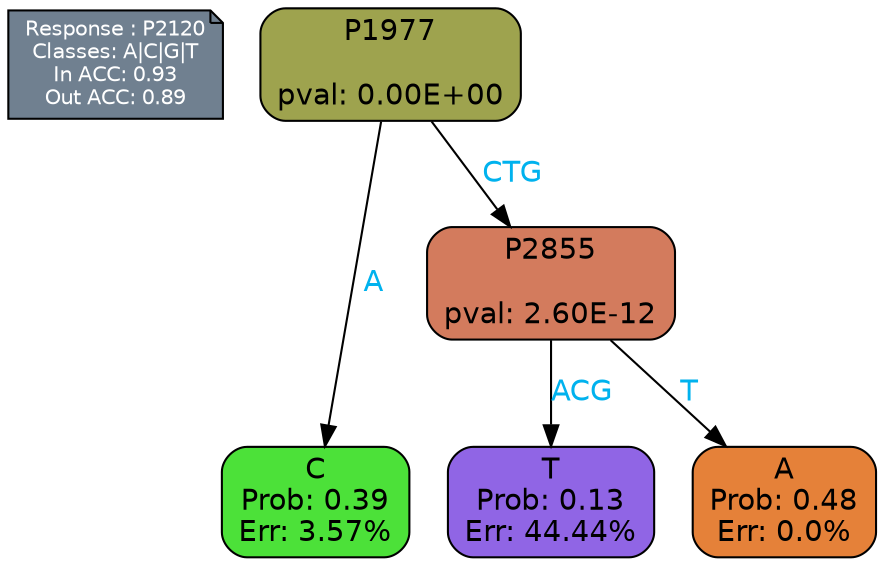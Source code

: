 digraph Tree {
node [shape=box, style="filled, rounded", color="black", fontname=helvetica] ;
graph [ranksep=equally, splines=polylines, bgcolor=transparent, dpi=600] ;
edge [fontname=helvetica] ;
LEGEND [label="Response : P2120
Classes: A|C|G|T
In ACC: 0.93
Out ACC: 0.89
",shape=note,align=left,style=filled,fillcolor="slategray",fontcolor="white",fontsize=10];1 [label="P1977

pval: 0.00E+00", fillcolor="#9ea34e"] ;
2 [label="C
Prob: 0.39
Err: 3.57%", fillcolor="#4ce139"] ;
3 [label="P2855

pval: 2.60E-12", fillcolor="#d37b5d"] ;
4 [label="T
Prob: 0.13
Err: 44.44%", fillcolor="#9065e5"] ;
5 [label="A
Prob: 0.48
Err: 0.0%", fillcolor="#e58139"] ;
1 -> 2 [label="A",fontcolor=deepskyblue2] ;
1 -> 3 [label="CTG",fontcolor=deepskyblue2] ;
3 -> 4 [label="ACG",fontcolor=deepskyblue2] ;
3 -> 5 [label="T",fontcolor=deepskyblue2] ;
{rank = same; 2;4;5;}{rank = same; LEGEND;1;}}